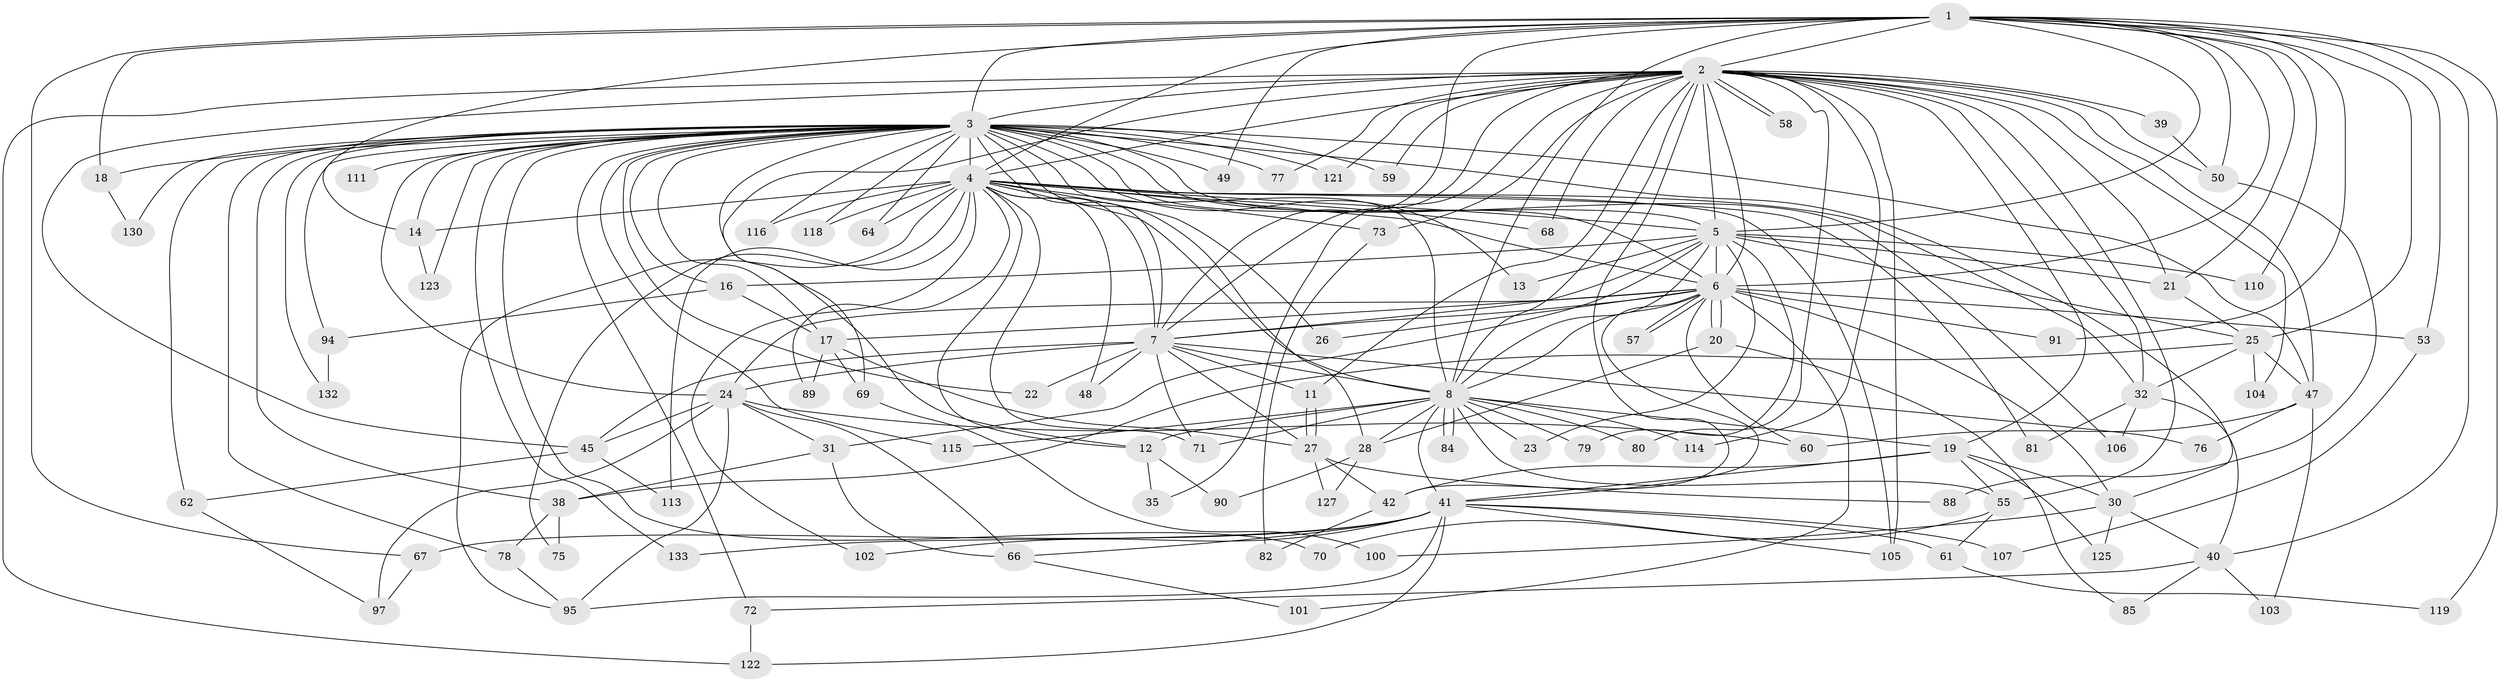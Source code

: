// original degree distribution, {22: 0.007518796992481203, 20: 0.007518796992481203, 21: 0.015037593984962405, 29: 0.007518796992481203, 18: 0.015037593984962405, 24: 0.015037593984962405, 31: 0.007518796992481203, 4: 0.09774436090225563, 5: 0.03759398496240601, 2: 0.556390977443609, 6: 0.045112781954887216, 3: 0.15789473684210525, 8: 0.015037593984962405, 7: 0.015037593984962405}
// Generated by graph-tools (version 1.1) at 2025/11/02/27/25 16:11:01]
// undirected, 97 vertices, 231 edges
graph export_dot {
graph [start="1"]
  node [color=gray90,style=filled];
  1 [super="+43"];
  2 [super="+9"];
  3 [super="+10"];
  4 [super="+56"];
  5 [super="+128"];
  6 [super="+34"];
  7;
  8 [super="+36"];
  11;
  12 [super="+65"];
  13;
  14 [super="+15"];
  16 [super="+126"];
  17 [super="+33"];
  18;
  19;
  20;
  21 [super="+37"];
  22;
  23;
  24 [super="+29"];
  25 [super="+44"];
  26;
  27 [super="+96"];
  28 [super="+46"];
  30 [super="+109"];
  31;
  32 [super="+83"];
  35;
  38 [super="+112"];
  39;
  40 [super="+51"];
  41 [super="+52"];
  42 [super="+74"];
  45 [super="+54"];
  47 [super="+93"];
  48;
  49;
  50 [super="+87"];
  53;
  55 [super="+63"];
  57;
  58;
  59;
  60 [super="+86"];
  61;
  62 [super="+120"];
  64;
  66 [super="+108"];
  67;
  68;
  69;
  70;
  71 [super="+92"];
  72;
  73 [super="+99"];
  75;
  76;
  77;
  78 [super="+129"];
  79;
  80;
  81;
  82;
  84;
  85;
  88;
  89;
  90;
  91;
  94 [super="+98"];
  95 [super="+117"];
  97;
  100;
  101;
  102;
  103;
  104;
  105 [super="+131"];
  106;
  107;
  110;
  111;
  113;
  114;
  115;
  116;
  118;
  119;
  121;
  122 [super="+124"];
  123;
  125;
  127;
  130;
  132;
  133;
  1 -- 2 [weight=2];
  1 -- 3 [weight=2];
  1 -- 4;
  1 -- 5;
  1 -- 6 [weight=2];
  1 -- 7;
  1 -- 8;
  1 -- 14;
  1 -- 18;
  1 -- 21;
  1 -- 25;
  1 -- 49;
  1 -- 53;
  1 -- 67;
  1 -- 91;
  1 -- 110;
  1 -- 119;
  1 -- 40;
  1 -- 50;
  2 -- 3 [weight=4];
  2 -- 4 [weight=2];
  2 -- 5 [weight=2];
  2 -- 6 [weight=2];
  2 -- 7 [weight=2];
  2 -- 8 [weight=2];
  2 -- 11;
  2 -- 19 [weight=2];
  2 -- 21;
  2 -- 39 [weight=2];
  2 -- 45;
  2 -- 47;
  2 -- 58;
  2 -- 58;
  2 -- 68;
  2 -- 69;
  2 -- 42;
  2 -- 73;
  2 -- 77;
  2 -- 80;
  2 -- 32;
  2 -- 35;
  2 -- 104;
  2 -- 105;
  2 -- 50;
  2 -- 114;
  2 -- 55;
  2 -- 121;
  2 -- 122;
  2 -- 59;
  3 -- 4 [weight=2];
  3 -- 5 [weight=3];
  3 -- 6 [weight=2];
  3 -- 7 [weight=2];
  3 -- 8 [weight=2];
  3 -- 12;
  3 -- 14;
  3 -- 17;
  3 -- 22;
  3 -- 38;
  3 -- 70;
  3 -- 106;
  3 -- 118;
  3 -- 121;
  3 -- 123;
  3 -- 132;
  3 -- 130;
  3 -- 133;
  3 -- 64;
  3 -- 13;
  3 -- 72;
  3 -- 77;
  3 -- 16;
  3 -- 78;
  3 -- 18;
  3 -- 24;
  3 -- 28;
  3 -- 94;
  3 -- 47;
  3 -- 111;
  3 -- 49;
  3 -- 115;
  3 -- 116;
  3 -- 59;
  3 -- 62;
  3 -- 30;
  4 -- 5;
  4 -- 6;
  4 -- 7 [weight=2];
  4 -- 8;
  4 -- 12;
  4 -- 26;
  4 -- 48;
  4 -- 64;
  4 -- 68;
  4 -- 73 [weight=2];
  4 -- 75;
  4 -- 81;
  4 -- 89;
  4 -- 95;
  4 -- 102;
  4 -- 105;
  4 -- 113;
  4 -- 116;
  4 -- 118;
  4 -- 32;
  4 -- 14;
  4 -- 71;
  5 -- 6;
  5 -- 7;
  5 -- 8;
  5 -- 13;
  5 -- 16;
  5 -- 23;
  5 -- 25;
  5 -- 31;
  5 -- 79;
  5 -- 110;
  5 -- 21;
  6 -- 7;
  6 -- 8 [weight=2];
  6 -- 17;
  6 -- 20;
  6 -- 20;
  6 -- 24;
  6 -- 26;
  6 -- 30;
  6 -- 41;
  6 -- 53;
  6 -- 57;
  6 -- 57;
  6 -- 60;
  6 -- 91;
  6 -- 101;
  7 -- 8;
  7 -- 11;
  7 -- 22;
  7 -- 48;
  7 -- 71;
  7 -- 76;
  7 -- 24;
  7 -- 45;
  7 -- 27;
  8 -- 23;
  8 -- 80;
  8 -- 84;
  8 -- 84;
  8 -- 114;
  8 -- 115;
  8 -- 19;
  8 -- 71;
  8 -- 79;
  8 -- 41;
  8 -- 55;
  8 -- 12;
  8 -- 28;
  11 -- 27;
  11 -- 27;
  12 -- 35;
  12 -- 90;
  14 -- 123;
  16 -- 94;
  16 -- 17;
  17 -- 69;
  17 -- 89;
  17 -- 27;
  18 -- 130;
  19 -- 30;
  19 -- 41;
  19 -- 42;
  19 -- 55;
  19 -- 125;
  20 -- 28;
  20 -- 85;
  21 -- 25;
  24 -- 66;
  24 -- 95;
  24 -- 97;
  24 -- 60;
  24 -- 45;
  24 -- 31;
  25 -- 32;
  25 -- 38;
  25 -- 104;
  25 -- 47;
  27 -- 42;
  27 -- 88;
  27 -- 127;
  28 -- 90;
  28 -- 127;
  30 -- 40;
  30 -- 100;
  30 -- 125;
  31 -- 66;
  31 -- 38;
  32 -- 40;
  32 -- 81;
  32 -- 106;
  38 -- 75;
  38 -- 78;
  39 -- 50;
  40 -- 85;
  40 -- 103;
  40 -- 72;
  41 -- 61;
  41 -- 67;
  41 -- 107;
  41 -- 66;
  41 -- 133;
  41 -- 102;
  41 -- 95;
  41 -- 122;
  41 -- 105;
  42 -- 82;
  45 -- 113;
  45 -- 62;
  47 -- 76;
  47 -- 103;
  47 -- 60;
  50 -- 88;
  53 -- 107;
  55 -- 61;
  55 -- 70;
  61 -- 119;
  62 -- 97;
  66 -- 101;
  67 -- 97;
  69 -- 100;
  72 -- 122;
  73 -- 82;
  78 -- 95;
  94 -- 132;
}
